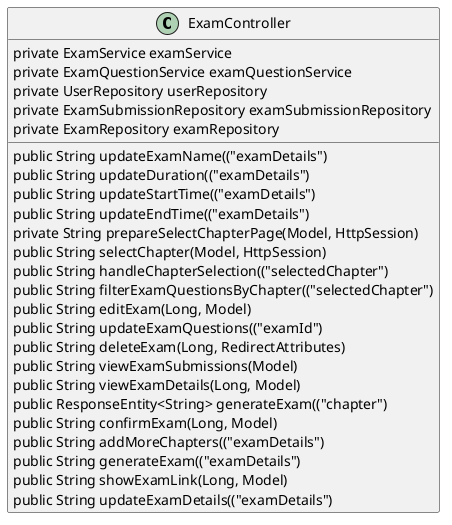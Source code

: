 @startuml
skinparam classAttributeIconSize 0
class ExamController {
    private ExamService examService
    private ExamQuestionService examQuestionService
    private UserRepository userRepository
    private ExamSubmissionRepository examSubmissionRepository
    private ExamRepository examRepository
    public String updateExamName(("examDetails")
    public String updateDuration(("examDetails")
    public String updateStartTime(("examDetails")
    public String updateEndTime(("examDetails")
    private String prepareSelectChapterPage(Model, HttpSession)
    public String selectChapter(Model, HttpSession)
    public String handleChapterSelection(("selectedChapter")
    public String filterExamQuestionsByChapter(("selectedChapter")
    public String editExam(Long, Model)
    public String updateExamQuestions(("examId")
    public String deleteExam(Long, RedirectAttributes)
    public String viewExamSubmissions(Model)
    public String viewExamDetails(Long, Model)
    public ResponseEntity<String> generateExam(("chapter")
    public String confirmExam(Long, Model)
    public String addMoreChapters(("examDetails")
    public String generateExam(("examDetails")
    public String showExamLink(Long, Model)
    public String updateExamDetails(("examDetails")
}
@enduml
